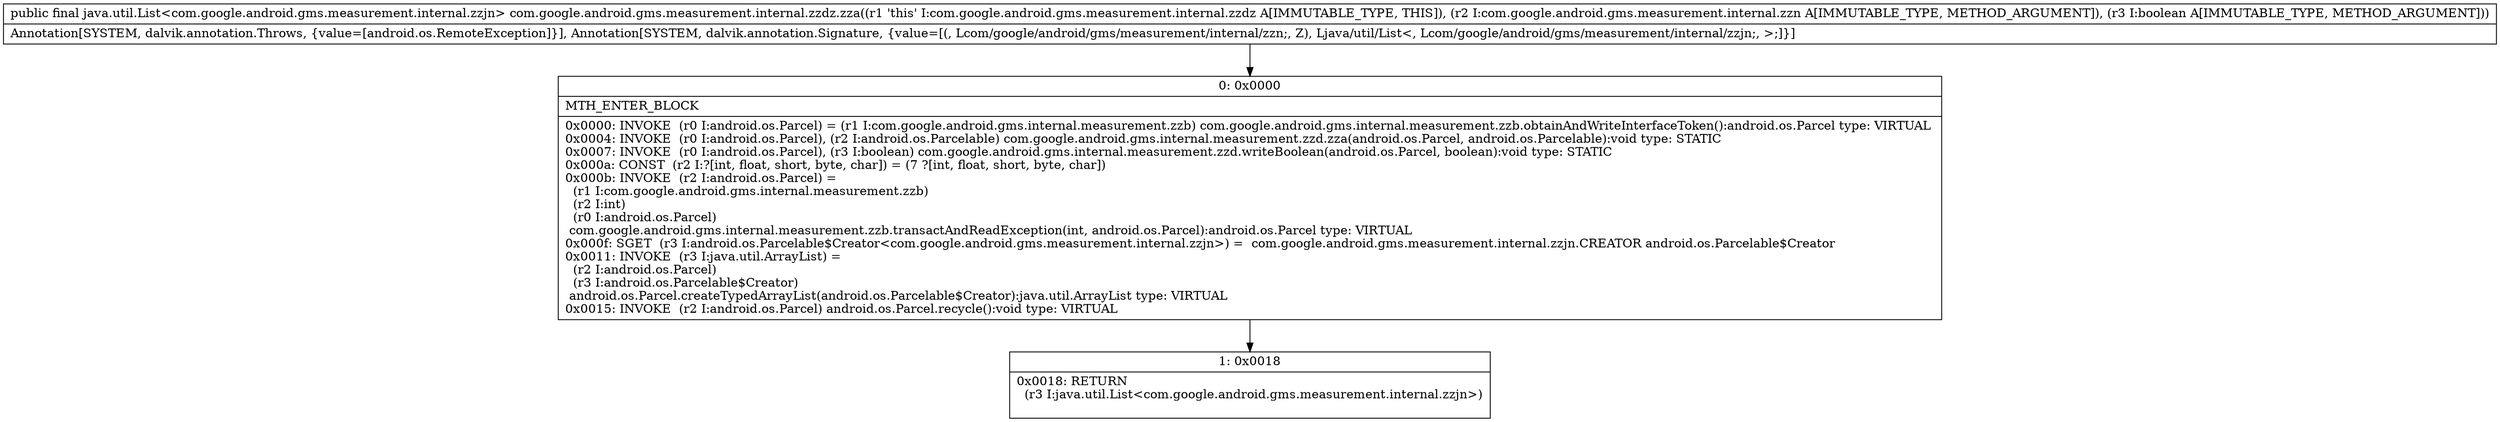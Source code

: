 digraph "CFG forcom.google.android.gms.measurement.internal.zzdz.zza(Lcom\/google\/android\/gms\/measurement\/internal\/zzn;Z)Ljava\/util\/List;" {
Node_0 [shape=record,label="{0\:\ 0x0000|MTH_ENTER_BLOCK\l|0x0000: INVOKE  (r0 I:android.os.Parcel) = (r1 I:com.google.android.gms.internal.measurement.zzb) com.google.android.gms.internal.measurement.zzb.obtainAndWriteInterfaceToken():android.os.Parcel type: VIRTUAL \l0x0004: INVOKE  (r0 I:android.os.Parcel), (r2 I:android.os.Parcelable) com.google.android.gms.internal.measurement.zzd.zza(android.os.Parcel, android.os.Parcelable):void type: STATIC \l0x0007: INVOKE  (r0 I:android.os.Parcel), (r3 I:boolean) com.google.android.gms.internal.measurement.zzd.writeBoolean(android.os.Parcel, boolean):void type: STATIC \l0x000a: CONST  (r2 I:?[int, float, short, byte, char]) = (7 ?[int, float, short, byte, char]) \l0x000b: INVOKE  (r2 I:android.os.Parcel) = \l  (r1 I:com.google.android.gms.internal.measurement.zzb)\l  (r2 I:int)\l  (r0 I:android.os.Parcel)\l com.google.android.gms.internal.measurement.zzb.transactAndReadException(int, android.os.Parcel):android.os.Parcel type: VIRTUAL \l0x000f: SGET  (r3 I:android.os.Parcelable$Creator\<com.google.android.gms.measurement.internal.zzjn\>) =  com.google.android.gms.measurement.internal.zzjn.CREATOR android.os.Parcelable$Creator \l0x0011: INVOKE  (r3 I:java.util.ArrayList) = \l  (r2 I:android.os.Parcel)\l  (r3 I:android.os.Parcelable$Creator)\l android.os.Parcel.createTypedArrayList(android.os.Parcelable$Creator):java.util.ArrayList type: VIRTUAL \l0x0015: INVOKE  (r2 I:android.os.Parcel) android.os.Parcel.recycle():void type: VIRTUAL \l}"];
Node_1 [shape=record,label="{1\:\ 0x0018|0x0018: RETURN  \l  (r3 I:java.util.List\<com.google.android.gms.measurement.internal.zzjn\>)\l \l}"];
MethodNode[shape=record,label="{public final java.util.List\<com.google.android.gms.measurement.internal.zzjn\> com.google.android.gms.measurement.internal.zzdz.zza((r1 'this' I:com.google.android.gms.measurement.internal.zzdz A[IMMUTABLE_TYPE, THIS]), (r2 I:com.google.android.gms.measurement.internal.zzn A[IMMUTABLE_TYPE, METHOD_ARGUMENT]), (r3 I:boolean A[IMMUTABLE_TYPE, METHOD_ARGUMENT]))  | Annotation[SYSTEM, dalvik.annotation.Throws, \{value=[android.os.RemoteException]\}], Annotation[SYSTEM, dalvik.annotation.Signature, \{value=[(, Lcom\/google\/android\/gms\/measurement\/internal\/zzn;, Z), Ljava\/util\/List\<, Lcom\/google\/android\/gms\/measurement\/internal\/zzjn;, \>;]\}]\l}"];
MethodNode -> Node_0;
Node_0 -> Node_1;
}

